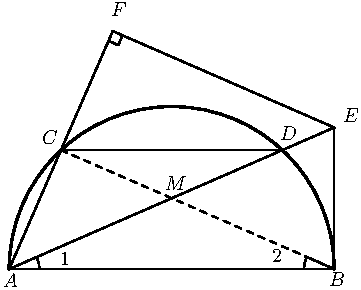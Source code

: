 import graph; size(6cm); real lsf=0.5; pen dps=linewidth(0.7)+fontsize(10); defaultpen(dps); pen ds=black; real xmin=-4.260674539614238,xmax=3.883282094863125,ymin=-3.06188807314282,ymax=4.123956016101912; 
pair A=(-2.,0.), B=(2.070156631054403,0.), C=(-1.3514080605459549,1.4896977140656948), D=(1.4215646916003577,1.4896977140656948), F=(-0.7028161210919094,2.9793954281313906), M=(0.035078315527201205,0.8860424360901247); 
draw(arc(A,0.3770102162594437,0.,23.527583335488526)--(-2.,0.)--cycle,linewidth(0.8)); draw(arc(B,0.3770102162594437,156.47241666451148,180.)--(2.070156631054403,0.)--cycle,linewidth(0.8)); draw((-0.7560255181497316,2.8571831212214804)--(-0.6338132112398214,2.803973724163658)--(-0.5806038141819991,2.9261860310735686)--F--cycle,linewidth(0.8)); 
draw(shift((0.03507831552720142,0.))*xscale(2.035078315527201)*yscale(2.035078315527201)*arc((0,0),1,0.,180.),linewidth(1.2)); draw(C--D,linewidth(0.8)); draw(A--B,linewidth(0.8)); draw(C--B,linewidth(0.8)+linetype("4 4")); draw(F--A,linewidth(0.8)); draw((2.070156631054403,1.7720848721802493)--F,linewidth(0.8)); draw((2.070156631054403,1.7720848721802493)--B,linewidth(0.8)); draw(A--(2.070156631054403,1.7720848721802493),linewidth(0.8)); 
dot(A,linewidth(1.pt)+ds); label("$A$",(-2.1104989447506757,-0.25818830211421284),NE*lsf); dot(B,linewidth(1.pt)+ds); label("$B$",(1.980061901664289,-0.23933779130124064),NE*lsf); dot(C,linewidth(1.pt)+ds); label("$C$",(-1.6203856636133986,1.5326102251181448),NE*lsf); dot(D,linewidth(1.pt)+ds); label("$D$",(1.3579950448362068,1.5891617575570616),NE*lsf); dot((2.070156631054403,1.7720848721802493),linewidth(1.pt)+ds); label("$E$",(2.149716498981039,1.8153678873127277),NE*lsf); dot(F,linewidth(1.pt)+ds); label("$F$",(-0.7532621662166781,3.1349036442207807),NE*lsf); dot(M,linewidth(1.pt)+ds); label("$M$",(-0.0746437769496793,0.9670949007289793),NE*lsf); label("1",(-1.3941795338577323,0.024569360080369973),NE*lsf); label("2",(1.263742490771346,0.06227038170631435),NE*lsf); 
clip((xmin,ymin)--(xmin,ymax)--(xmax,ymax)--(xmax,ymin)--cycle); 